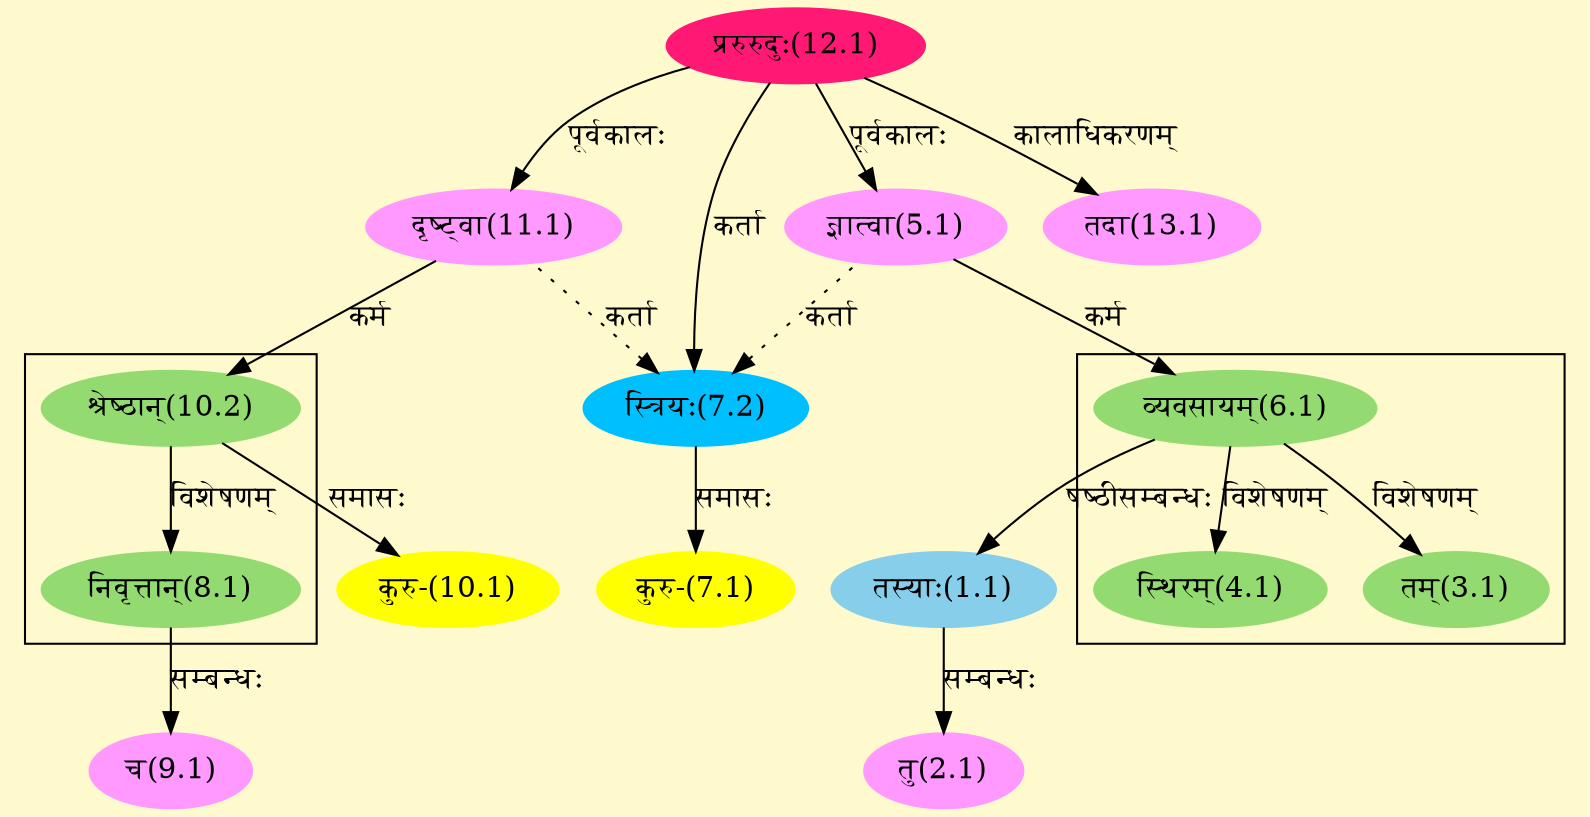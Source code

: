 digraph G{
rankdir=BT;
 compound=true;
 bgcolor="lemonchiffon1";

subgraph cluster_1{
Node3_1 [style=filled, color="#93DB70" label = "तम्(3.1)"]
Node6_1 [style=filled, color="#93DB70" label = "व्यवसायम्(6.1)"]
Node4_1 [style=filled, color="#93DB70" label = "स्थिरम्(4.1)"]

}

subgraph cluster_2{
Node8_1 [style=filled, color="#93DB70" label = "निवृत्तान्(8.1)"]
Node10_2 [style=filled, color="#93DB70" label = "श्रेष्ठान्(10.2)"]

}
Node1_1 [style=filled, color="#87CEEB" label = "तस्याः(1.1)"]
Node6_1 [style=filled, color="#93DB70" label = "व्यवसायम्(6.1)"]
Node2_1 [style=filled, color="#FF99FF" label = "तु(2.1)"]
Node5_1 [style=filled, color="#FF99FF" label = "ज्ञात्वा(5.1)"]
Node12_1 [style=filled, color="#FF1975" label = "प्ररुरुदुः(12.1)"]
Node7_1 [style=filled, color="#FFFF00" label = "कुरु-(7.1)"]
Node7_2 [style=filled, color="#00BFFF" label = "स्त्रियः(7.2)"]
Node11_1 [style=filled, color="#FF99FF" label = "दृष्ट्वा(11.1)"]
Node9_1 [style=filled, color="#FF99FF" label = "च(9.1)"]
Node8_1 [style=filled, color="#93DB70" label = "निवृत्तान्(8.1)"]
Node10_1 [style=filled, color="#FFFF00" label = "कुरु-(10.1)"]
Node10_2 [style=filled, color="#93DB70" label = "श्रेष्ठान्(10.2)"]
Node [style=filled, color="" label = "()"]
Node13_1 [style=filled, color="#FF99FF" label = "तदा(13.1)"]
/* Start of Relations section */

Node1_1 -> Node6_1 [  label="षष्ठीसम्बन्धः"  dir="back" ]
Node2_1 -> Node1_1 [  label="सम्बन्धः"  dir="back" ]
Node3_1 -> Node6_1 [  label="विशेषणम्"  dir="back" ]
Node4_1 -> Node6_1 [  label="विशेषणम्"  dir="back" ]
Node5_1 -> Node12_1 [  label="पूर्वकालः"  dir="back" ]
Node6_1 -> Node5_1 [  label="कर्म"  dir="back" ]
Node7_1 -> Node7_2 [  label="समासः"  dir="back" ]
Node7_2 -> Node12_1 [  label="कर्ता"  dir="back" ]
Node7_2 -> Node11_1 [ style=dotted label="कर्ता"  dir="back" ]
Node7_2 -> Node5_1 [ style=dotted label="कर्ता"  dir="back" ]
Node8_1 -> Node10_2 [  label="विशेषणम्"  dir="back" ]
Node9_1 -> Node8_1 [  label="सम्बन्धः"  dir="back" ]
Node10_1 -> Node10_2 [  label="समासः"  dir="back" ]
Node10_2 -> Node11_1 [  label="कर्म"  dir="back" ]
Node11_1 -> Node12_1 [  label="पूर्वकालः"  dir="back" ]
Node13_1 -> Node12_1 [  label="कालाधिकरणम्"  dir="back" ]
}
